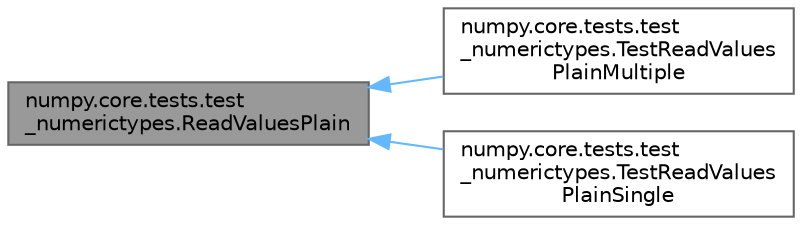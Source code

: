 digraph "numpy.core.tests.test_numerictypes.ReadValuesPlain"
{
 // LATEX_PDF_SIZE
  bgcolor="transparent";
  edge [fontname=Helvetica,fontsize=10,labelfontname=Helvetica,labelfontsize=10];
  node [fontname=Helvetica,fontsize=10,shape=box,height=0.2,width=0.4];
  rankdir="LR";
  Node1 [id="Node000001",label="numpy.core.tests.test\l_numerictypes.ReadValuesPlain",height=0.2,width=0.4,color="gray40", fillcolor="grey60", style="filled", fontcolor="black",tooltip=" "];
  Node1 -> Node2 [id="edge1_Node000001_Node000002",dir="back",color="steelblue1",style="solid",tooltip=" "];
  Node2 [id="Node000002",label="numpy.core.tests.test\l_numerictypes.TestReadValues\lPlainMultiple",height=0.2,width=0.4,color="gray40", fillcolor="white", style="filled",URL="$d4/d79/classnumpy_1_1core_1_1tests_1_1test__numerictypes_1_1TestReadValuesPlainMultiple.html",tooltip=" "];
  Node1 -> Node3 [id="edge2_Node000001_Node000003",dir="back",color="steelblue1",style="solid",tooltip=" "];
  Node3 [id="Node000003",label="numpy.core.tests.test\l_numerictypes.TestReadValues\lPlainSingle",height=0.2,width=0.4,color="gray40", fillcolor="white", style="filled",URL="$db/da6/classnumpy_1_1core_1_1tests_1_1test__numerictypes_1_1TestReadValuesPlainSingle.html",tooltip=" "];
}
